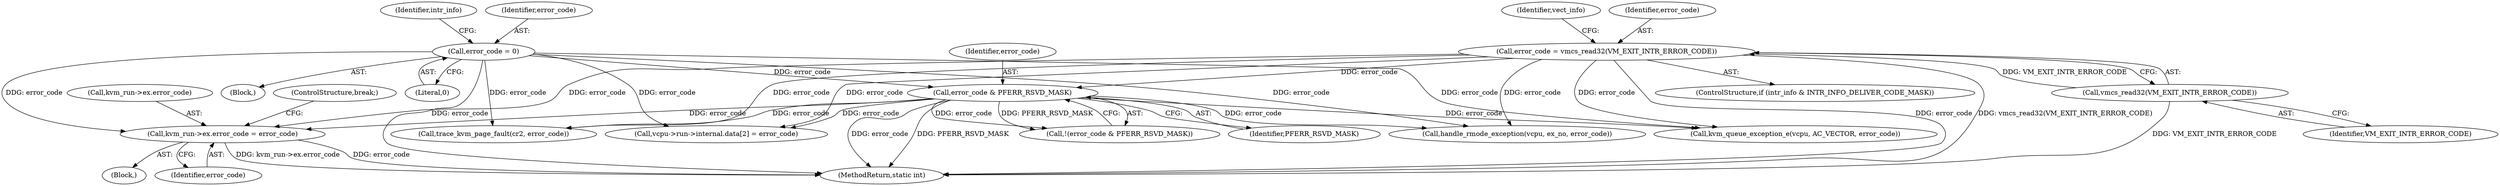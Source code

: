 digraph "0_linux_ef85b67385436ddc1998f45f1d6a210f935b3388@pointer" {
"1000447" [label="(Call,kvm_run->ex.error_code = error_code)"];
"1000187" [label="(Call,error_code = 0)"];
"1000208" [label="(Call,error_code & PFERR_RSVD_MASK)"];
"1000194" [label="(Call,error_code = vmcs_read32(VM_EXIT_INTR_ERROR_CODE))"];
"1000196" [label="(Call,vmcs_read32(VM_EXIT_INTR_ERROR_CODE))"];
"1000457" [label="(MethodReturn,static int)"];
"1000282" [label="(Call,trace_kvm_page_fault(cr2, error_code))"];
"1000201" [label="(Identifier,vect_info)"];
"1000447" [label="(Call,kvm_run->ex.error_code = error_code)"];
"1000189" [label="(Literal,0)"];
"1000448" [label="(Call,kvm_run->ex.error_code)"];
"1000195" [label="(Identifier,error_code)"];
"1000190" [label="(ControlStructure,if (intr_info & INTR_INFO_DELIVER_CODE_MASK))"];
"1000208" [label="(Call,error_code & PFERR_RSVD_MASK)"];
"1000196" [label="(Call,vmcs_read32(VM_EXIT_INTR_ERROR_CODE))"];
"1000320" [label="(Block,)"];
"1000322" [label="(Call,kvm_queue_exception_e(vcpu, AC_VECTOR, error_code))"];
"1000453" [label="(Identifier,error_code)"];
"1000108" [label="(Block,)"];
"1000192" [label="(Identifier,intr_info)"];
"1000259" [label="(Call,vcpu->run->internal.data[2] = error_code)"];
"1000209" [label="(Identifier,error_code)"];
"1000187" [label="(Call,error_code = 0)"];
"1000454" [label="(ControlStructure,break;)"];
"1000207" [label="(Call,!(error_code & PFERR_RSVD_MASK))"];
"1000194" [label="(Call,error_code = vmcs_read32(VM_EXIT_INTR_ERROR_CODE))"];
"1000210" [label="(Identifier,PFERR_RSVD_MASK)"];
"1000314" [label="(Call,handle_rmode_exception(vcpu, ex_no, error_code))"];
"1000188" [label="(Identifier,error_code)"];
"1000197" [label="(Identifier,VM_EXIT_INTR_ERROR_CODE)"];
"1000447" -> "1000320"  [label="AST: "];
"1000447" -> "1000453"  [label="CFG: "];
"1000448" -> "1000447"  [label="AST: "];
"1000453" -> "1000447"  [label="AST: "];
"1000454" -> "1000447"  [label="CFG: "];
"1000447" -> "1000457"  [label="DDG: error_code"];
"1000447" -> "1000457"  [label="DDG: kvm_run->ex.error_code"];
"1000187" -> "1000447"  [label="DDG: error_code"];
"1000208" -> "1000447"  [label="DDG: error_code"];
"1000194" -> "1000447"  [label="DDG: error_code"];
"1000187" -> "1000108"  [label="AST: "];
"1000187" -> "1000189"  [label="CFG: "];
"1000188" -> "1000187"  [label="AST: "];
"1000189" -> "1000187"  [label="AST: "];
"1000192" -> "1000187"  [label="CFG: "];
"1000187" -> "1000457"  [label="DDG: error_code"];
"1000187" -> "1000208"  [label="DDG: error_code"];
"1000187" -> "1000259"  [label="DDG: error_code"];
"1000187" -> "1000282"  [label="DDG: error_code"];
"1000187" -> "1000314"  [label="DDG: error_code"];
"1000187" -> "1000322"  [label="DDG: error_code"];
"1000208" -> "1000207"  [label="AST: "];
"1000208" -> "1000210"  [label="CFG: "];
"1000209" -> "1000208"  [label="AST: "];
"1000210" -> "1000208"  [label="AST: "];
"1000207" -> "1000208"  [label="CFG: "];
"1000208" -> "1000457"  [label="DDG: error_code"];
"1000208" -> "1000457"  [label="DDG: PFERR_RSVD_MASK"];
"1000208" -> "1000207"  [label="DDG: error_code"];
"1000208" -> "1000207"  [label="DDG: PFERR_RSVD_MASK"];
"1000194" -> "1000208"  [label="DDG: error_code"];
"1000208" -> "1000259"  [label="DDG: error_code"];
"1000208" -> "1000282"  [label="DDG: error_code"];
"1000208" -> "1000314"  [label="DDG: error_code"];
"1000208" -> "1000322"  [label="DDG: error_code"];
"1000194" -> "1000190"  [label="AST: "];
"1000194" -> "1000196"  [label="CFG: "];
"1000195" -> "1000194"  [label="AST: "];
"1000196" -> "1000194"  [label="AST: "];
"1000201" -> "1000194"  [label="CFG: "];
"1000194" -> "1000457"  [label="DDG: error_code"];
"1000194" -> "1000457"  [label="DDG: vmcs_read32(VM_EXIT_INTR_ERROR_CODE)"];
"1000196" -> "1000194"  [label="DDG: VM_EXIT_INTR_ERROR_CODE"];
"1000194" -> "1000259"  [label="DDG: error_code"];
"1000194" -> "1000282"  [label="DDG: error_code"];
"1000194" -> "1000314"  [label="DDG: error_code"];
"1000194" -> "1000322"  [label="DDG: error_code"];
"1000196" -> "1000197"  [label="CFG: "];
"1000197" -> "1000196"  [label="AST: "];
"1000196" -> "1000457"  [label="DDG: VM_EXIT_INTR_ERROR_CODE"];
}
